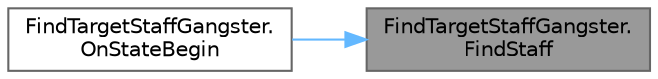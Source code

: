 digraph "FindTargetStaffGangster.FindStaff"
{
 // LATEX_PDF_SIZE
  bgcolor="transparent";
  edge [fontname=Helvetica,fontsize=10,labelfontname=Helvetica,labelfontsize=10];
  node [fontname=Helvetica,fontsize=10,shape=box,height=0.2,width=0.4];
  rankdir="RL";
  Node1 [id="Node000001",label="FindTargetStaffGangster.\lFindStaff",height=0.2,width=0.4,color="gray40", fillcolor="grey60", style="filled", fontcolor="black",tooltip=" "];
  Node1 -> Node2 [id="edge1_Node000001_Node000002",dir="back",color="steelblue1",style="solid",tooltip=" "];
  Node2 [id="Node000002",label="FindTargetStaffGangster.\lOnStateBegin",height=0.2,width=0.4,color="grey40", fillcolor="white", style="filled",URL="$class_find_target_staff_gangster.html#a069891f939f773b6851f185d42020c4a",tooltip=" "];
}

